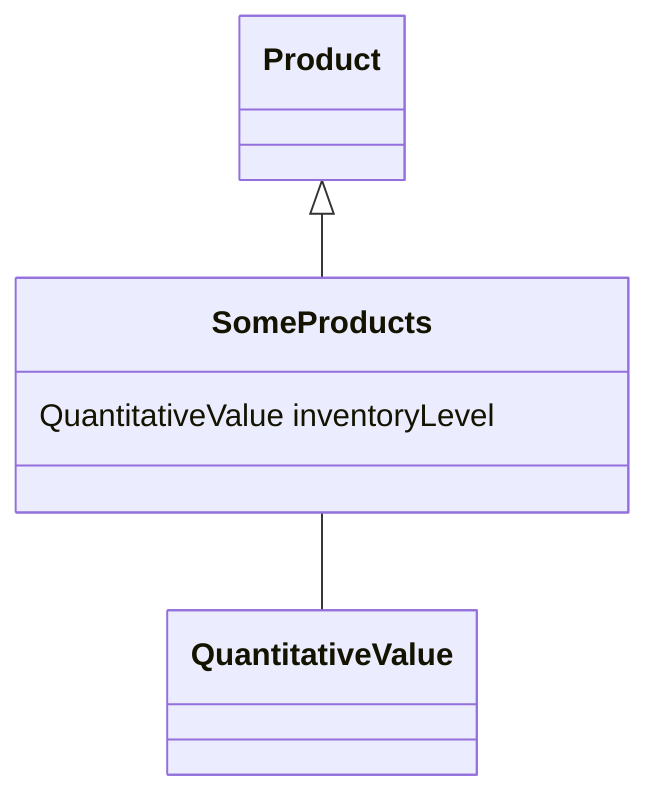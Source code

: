 classDiagram
  SomeProducts -- QuantitativeValue


Product <|-- SomeProducts
class SomeProducts {

  QuantitativeValue inventoryLevel

}